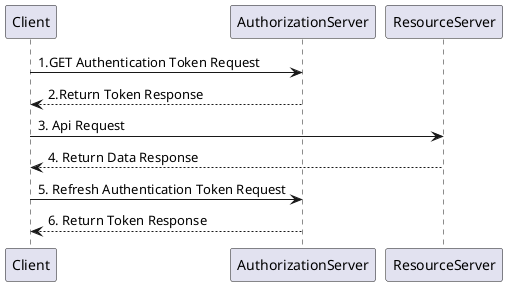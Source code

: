 @startuml

Client -> AuthorizationServer:1.GET Authentication Token Request
AuthorizationServer --> Client:2.Return Token Response

Client -> ResourceServer:3. Api Request
ResourceServer --> Client:4. Return Data Response

Client -> AuthorizationServer:5. Refresh Authentication Token Request
AuthorizationServer --> Client:6. Return Token Response

@enduml
